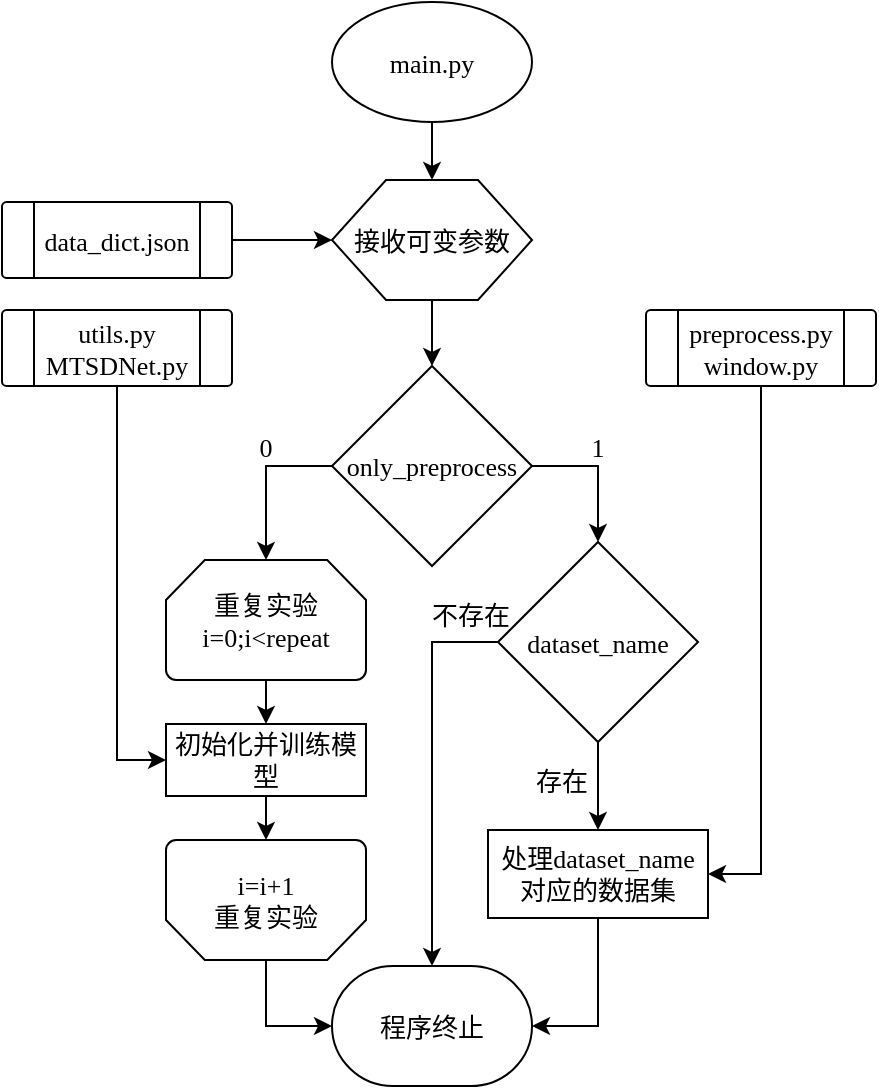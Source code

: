 <mxfile version="24.2.5" type="device">
  <diagram id="TwIBi7seexwvAYXu6eLI" name="第 1 页">
    <mxGraphModel dx="1050" dy="669" grid="0" gridSize="10" guides="1" tooltips="1" connect="1" arrows="1" fold="1" page="1" pageScale="1" pageWidth="827" pageHeight="1169" math="0" shadow="0">
      <root>
        <mxCell id="0" />
        <mxCell id="1" parent="0" />
        <mxCell id="KFOu-qDNYjytRKlLMSOe-49" style="edgeStyle=orthogonalEdgeStyle;rounded=0;orthogonalLoop=1;jettySize=auto;exitX=0.5;exitY=1;exitDx=0;exitDy=0;exitPerimeter=0;entryX=0.5;entryY=0;entryDx=0;entryDy=0;fontFamily=Times New Roman;fontSize=13;strokeWidth=1;fontStyle=0" parent="1" source="KFOu-qDNYjytRKlLMSOe-1" target="KFOu-qDNYjytRKlLMSOe-11" edge="1">
          <mxGeometry relative="1" as="geometry" />
        </mxCell>
        <mxCell id="KFOu-qDNYjytRKlLMSOe-1" value="main.py" style="strokeWidth=1;shape=mxgraph.flowchart.start_1;fontFamily=Times New Roman;fontSize=13;fontStyle=0" parent="1" vertex="1">
          <mxGeometry x="324" y="210" width="100" height="60" as="geometry" />
        </mxCell>
        <mxCell id="KFOu-qDNYjytRKlLMSOe-2" value="only_preprocess" style="strokeWidth=1;shape=mxgraph.flowchart.decision;fontFamily=Times New Roman;fontSize=13;whiteSpace=wrap;fontStyle=0" parent="1" vertex="1">
          <mxGeometry x="324" y="392" width="100" height="100" as="geometry" />
        </mxCell>
        <mxCell id="KFOu-qDNYjytRKlLMSOe-5" value="1" style="text;align=center;verticalAlign=middle;resizable=0;points=[];autosize=1;strokeColor=none;fillColor=none;fontFamily=Times New Roman;fontSize=13;strokeWidth=1;fontStyle=0" parent="1" vertex="1">
          <mxGeometry x="444.5" y="418" width="25" height="28" as="geometry" />
        </mxCell>
        <mxCell id="KFOu-qDNYjytRKlLMSOe-35" style="edgeStyle=orthogonalEdgeStyle;rounded=0;orthogonalLoop=1;jettySize=auto;exitX=0.5;exitY=1;exitDx=0;exitDy=0;exitPerimeter=0;entryX=0.5;entryY=0;entryDx=0;entryDy=0;fontFamily=Times New Roman;fontSize=13;strokeWidth=1;fontStyle=0" parent="1" source="KFOu-qDNYjytRKlLMSOe-8" target="KFOu-qDNYjytRKlLMSOe-13" edge="1">
          <mxGeometry relative="1" as="geometry" />
        </mxCell>
        <mxCell id="KFOu-qDNYjytRKlLMSOe-8" value="重复实验&#xa;i=0;i&lt;repeat" style="strokeWidth=1;shape=mxgraph.flowchart.loop_limit;fontFamily=Times New Roman;fontSize=13;fontStyle=0" parent="1" vertex="1">
          <mxGeometry x="241" y="489" width="100" height="60" as="geometry" />
        </mxCell>
        <mxCell id="KFOu-qDNYjytRKlLMSOe-9" value="i=i+1&#xa;重复实验" style="strokeWidth=1;shape=mxgraph.flowchart.loop_limit;direction=west;fontFamily=Times New Roman;fontSize=13;fontStyle=0" parent="1" vertex="1">
          <mxGeometry x="241" y="629" width="100" height="60" as="geometry" />
        </mxCell>
        <mxCell id="KFOu-qDNYjytRKlLMSOe-11" value="接收可变参数" style="verticalLabelPosition=middle;verticalAlign=middle;shape=hexagon;perimeter=hexagonPerimeter2;arcSize=6;size=0.27;align=center;horizontal=1;labelPosition=center;strokeWidth=1;fontFamily=Times New Roman;fontSize=13;fontStyle=0" parent="1" vertex="1">
          <mxGeometry x="324" y="299" width="100" height="60" as="geometry" />
        </mxCell>
        <mxCell id="KFOu-qDNYjytRKlLMSOe-13" value="初始化并训练模型" style="rounded=0;absoluteArcSize=1;arcSize=14;strokeWidth=1;fontFamily=Times New Roman;fontSize=13;whiteSpace=wrap;fontStyle=0" parent="1" vertex="1">
          <mxGeometry x="241" y="571" width="100" height="36" as="geometry" />
        </mxCell>
        <mxCell id="KFOu-qDNYjytRKlLMSOe-14" style="edgeStyle=orthogonalEdgeStyle;rounded=0;orthogonalLoop=1;jettySize=auto;exitX=0.5;exitY=1;exitDx=0;exitDy=0;entryX=0.5;entryY=0;entryDx=0;entryDy=0;entryPerimeter=0;fontFamily=Times New Roman;fontSize=13;strokeWidth=1;fontStyle=0" parent="1" source="KFOu-qDNYjytRKlLMSOe-11" target="KFOu-qDNYjytRKlLMSOe-2" edge="1">
          <mxGeometry relative="1" as="geometry" />
        </mxCell>
        <mxCell id="KFOu-qDNYjytRKlLMSOe-44" style="edgeStyle=orthogonalEdgeStyle;rounded=0;orthogonalLoop=1;jettySize=auto;exitX=0.5;exitY=1;exitDx=0;exitDy=0;exitPerimeter=0;entryX=0.5;entryY=0;entryDx=0;entryDy=0;fontFamily=Times New Roman;fontSize=13;strokeWidth=1;fontStyle=0" parent="1" source="KFOu-qDNYjytRKlLMSOe-21" target="KFOu-qDNYjytRKlLMSOe-23" edge="1">
          <mxGeometry relative="1" as="geometry" />
        </mxCell>
        <mxCell id="KFOu-qDNYjytRKlLMSOe-21" value="dataset_name" style="strokeWidth=1;shape=mxgraph.flowchart.decision;fontFamily=Times New Roman;fontSize=13;fontStyle=0" parent="1" vertex="1">
          <mxGeometry x="407" y="480" width="100" height="100" as="geometry" />
        </mxCell>
        <mxCell id="KFOu-qDNYjytRKlLMSOe-23" value="处理dataset_name对应的数据集" style="rounded=0;absoluteArcSize=1;arcSize=14;strokeWidth=1;horizontal=1;whiteSpace=wrap;align=center;fontFamily=Times New Roman;fontSize=13;fontStyle=0" parent="1" vertex="1">
          <mxGeometry x="402" y="624" width="110" height="44" as="geometry" />
        </mxCell>
        <mxCell id="KFOu-qDNYjytRKlLMSOe-28" value="程序终止" style="strokeWidth=1;shape=mxgraph.flowchart.terminator;fontFamily=Times New Roman;fontSize=13;fontStyle=0" parent="1" vertex="1">
          <mxGeometry x="324" y="692" width="100" height="60" as="geometry" />
        </mxCell>
        <mxCell id="KFOu-qDNYjytRKlLMSOe-29" value="存在" style="text;align=center;verticalAlign=middle;resizable=0;points=[];autosize=1;strokeColor=none;fillColor=none;fontFamily=Times New Roman;fontSize=13;strokeWidth=1;fontStyle=0" parent="1" vertex="1">
          <mxGeometry x="417" y="585" width="44" height="28" as="geometry" />
        </mxCell>
        <mxCell id="KFOu-qDNYjytRKlLMSOe-30" value="不存在" style="text;align=center;verticalAlign=middle;resizable=0;points=[];autosize=1;strokeColor=none;fillColor=none;fontFamily=Times New Roman;fontSize=13;strokeWidth=1;fontStyle=0" parent="1" vertex="1">
          <mxGeometry x="365" y="502" width="57" height="28" as="geometry" />
        </mxCell>
        <mxCell id="KFOu-qDNYjytRKlLMSOe-34" style="edgeStyle=orthogonalEdgeStyle;rounded=0;orthogonalLoop=1;jettySize=auto;exitX=0.5;exitY=0;exitDx=0;exitDy=0;exitPerimeter=0;entryX=0;entryY=0.5;entryDx=0;entryDy=0;entryPerimeter=0;fontFamily=Times New Roman;fontSize=13;strokeWidth=1;fontStyle=0" parent="1" source="KFOu-qDNYjytRKlLMSOe-9" target="KFOu-qDNYjytRKlLMSOe-28" edge="1">
          <mxGeometry relative="1" as="geometry" />
        </mxCell>
        <mxCell id="KFOu-qDNYjytRKlLMSOe-36" style="edgeStyle=orthogonalEdgeStyle;rounded=0;orthogonalLoop=1;jettySize=auto;exitX=0.5;exitY=1;exitDx=0;exitDy=0;entryX=0.5;entryY=1;entryDx=0;entryDy=0;entryPerimeter=0;fontFamily=Times New Roman;fontSize=13;strokeWidth=1;fontStyle=0" parent="1" source="KFOu-qDNYjytRKlLMSOe-13" target="KFOu-qDNYjytRKlLMSOe-9" edge="1">
          <mxGeometry relative="1" as="geometry" />
        </mxCell>
        <mxCell id="KFOu-qDNYjytRKlLMSOe-37" style="edgeStyle=orthogonalEdgeStyle;rounded=0;orthogonalLoop=1;jettySize=auto;exitX=0;exitY=0.5;exitDx=0;exitDy=0;exitPerimeter=0;entryX=0.5;entryY=0;entryDx=0;entryDy=0;entryPerimeter=0;fontFamily=Times New Roman;fontSize=13;strokeWidth=1;fontStyle=0" parent="1" source="KFOu-qDNYjytRKlLMSOe-2" target="KFOu-qDNYjytRKlLMSOe-8" edge="1">
          <mxGeometry relative="1" as="geometry" />
        </mxCell>
        <mxCell id="KFOu-qDNYjytRKlLMSOe-41" value="0" style="text;align=center;verticalAlign=middle;resizable=0;points=[];autosize=1;strokeColor=none;fillColor=none;fontFamily=Times New Roman;fontSize=13;strokeWidth=1;fontStyle=0" parent="1" vertex="1">
          <mxGeometry x="278.5" y="418" width="25" height="28" as="geometry" />
        </mxCell>
        <mxCell id="KFOu-qDNYjytRKlLMSOe-42" style="edgeStyle=orthogonalEdgeStyle;rounded=0;orthogonalLoop=1;jettySize=auto;exitX=1;exitY=0.5;exitDx=0;exitDy=0;exitPerimeter=0;entryX=0.5;entryY=0;entryDx=0;entryDy=0;entryPerimeter=0;fontFamily=Times New Roman;fontSize=13;strokeWidth=1;fontStyle=0" parent="1" source="KFOu-qDNYjytRKlLMSOe-2" target="KFOu-qDNYjytRKlLMSOe-21" edge="1">
          <mxGeometry relative="1" as="geometry" />
        </mxCell>
        <mxCell id="KFOu-qDNYjytRKlLMSOe-47" style="edgeStyle=orthogonalEdgeStyle;rounded=0;orthogonalLoop=1;jettySize=auto;exitX=0;exitY=0.5;exitDx=0;exitDy=0;exitPerimeter=0;entryX=0.5;entryY=0;entryDx=0;entryDy=0;entryPerimeter=0;fontFamily=Times New Roman;fontSize=13;strokeWidth=1;fontStyle=0" parent="1" source="KFOu-qDNYjytRKlLMSOe-21" target="KFOu-qDNYjytRKlLMSOe-28" edge="1">
          <mxGeometry relative="1" as="geometry" />
        </mxCell>
        <mxCell id="KFOu-qDNYjytRKlLMSOe-48" style="edgeStyle=orthogonalEdgeStyle;rounded=0;orthogonalLoop=1;jettySize=auto;exitX=0.5;exitY=1;exitDx=0;exitDy=0;entryX=1;entryY=0.5;entryDx=0;entryDy=0;entryPerimeter=0;fontFamily=Times New Roman;fontSize=13;strokeWidth=1;fontStyle=0" parent="1" source="KFOu-qDNYjytRKlLMSOe-23" target="KFOu-qDNYjytRKlLMSOe-28" edge="1">
          <mxGeometry relative="1" as="geometry" />
        </mxCell>
        <mxCell id="KFOu-qDNYjytRKlLMSOe-57" style="edgeStyle=orthogonalEdgeStyle;rounded=0;orthogonalLoop=1;jettySize=auto;exitX=1;exitY=0.5;exitDx=0;exitDy=0;fontFamily=Times New Roman;fontSize=13;strokeWidth=1;fontStyle=0" parent="1" source="KFOu-qDNYjytRKlLMSOe-52" target="KFOu-qDNYjytRKlLMSOe-11" edge="1">
          <mxGeometry relative="1" as="geometry" />
        </mxCell>
        <mxCell id="KFOu-qDNYjytRKlLMSOe-52" value="data_dict.json" style="verticalLabelPosition=middle;verticalAlign=middle;shape=process;rounded=1;size=0.14;arcSize=6;labelPosition=center;align=center;fontFamily=Times New Roman;fontSize=13;strokeWidth=1;fontStyle=0" parent="1" vertex="1">
          <mxGeometry x="159" y="310" width="115" height="38" as="geometry" />
        </mxCell>
        <mxCell id="KFOu-qDNYjytRKlLMSOe-55" style="edgeStyle=orthogonalEdgeStyle;rounded=0;orthogonalLoop=1;jettySize=auto;exitX=0.5;exitY=1;exitDx=0;exitDy=0;entryX=0;entryY=0.5;entryDx=0;entryDy=0;fontFamily=Times New Roman;fontSize=13;strokeWidth=1;fontStyle=0" parent="1" source="KFOu-qDNYjytRKlLMSOe-53" target="KFOu-qDNYjytRKlLMSOe-13" edge="1">
          <mxGeometry relative="1" as="geometry" />
        </mxCell>
        <mxCell id="KFOu-qDNYjytRKlLMSOe-53" value="utils.py&#xa;MTSDNet.py" style="verticalLabelPosition=middle;verticalAlign=middle;shape=process;rounded=1;size=0.14;arcSize=6;labelPosition=center;align=center;fontFamily=Times New Roman;fontSize=13;strokeWidth=1;fontStyle=0" parent="1" vertex="1">
          <mxGeometry x="159" y="364" width="115" height="38" as="geometry" />
        </mxCell>
        <mxCell id="KFOu-qDNYjytRKlLMSOe-56" style="edgeStyle=orthogonalEdgeStyle;rounded=0;orthogonalLoop=1;jettySize=auto;exitX=0.5;exitY=1;exitDx=0;exitDy=0;entryX=1;entryY=0.5;entryDx=0;entryDy=0;fontFamily=Times New Roman;fontSize=13;strokeWidth=1;fontStyle=0" parent="1" source="KFOu-qDNYjytRKlLMSOe-54" target="KFOu-qDNYjytRKlLMSOe-23" edge="1">
          <mxGeometry relative="1" as="geometry" />
        </mxCell>
        <mxCell id="KFOu-qDNYjytRKlLMSOe-54" value="preprocess.py&#xa;window.py" style="verticalLabelPosition=middle;verticalAlign=middle;shape=process;rounded=1;size=0.14;arcSize=6;labelPosition=center;align=center;fontFamily=Times New Roman;fontSize=13;strokeWidth=1;fontStyle=0" parent="1" vertex="1">
          <mxGeometry x="481" y="364" width="115" height="38" as="geometry" />
        </mxCell>
      </root>
    </mxGraphModel>
  </diagram>
</mxfile>
